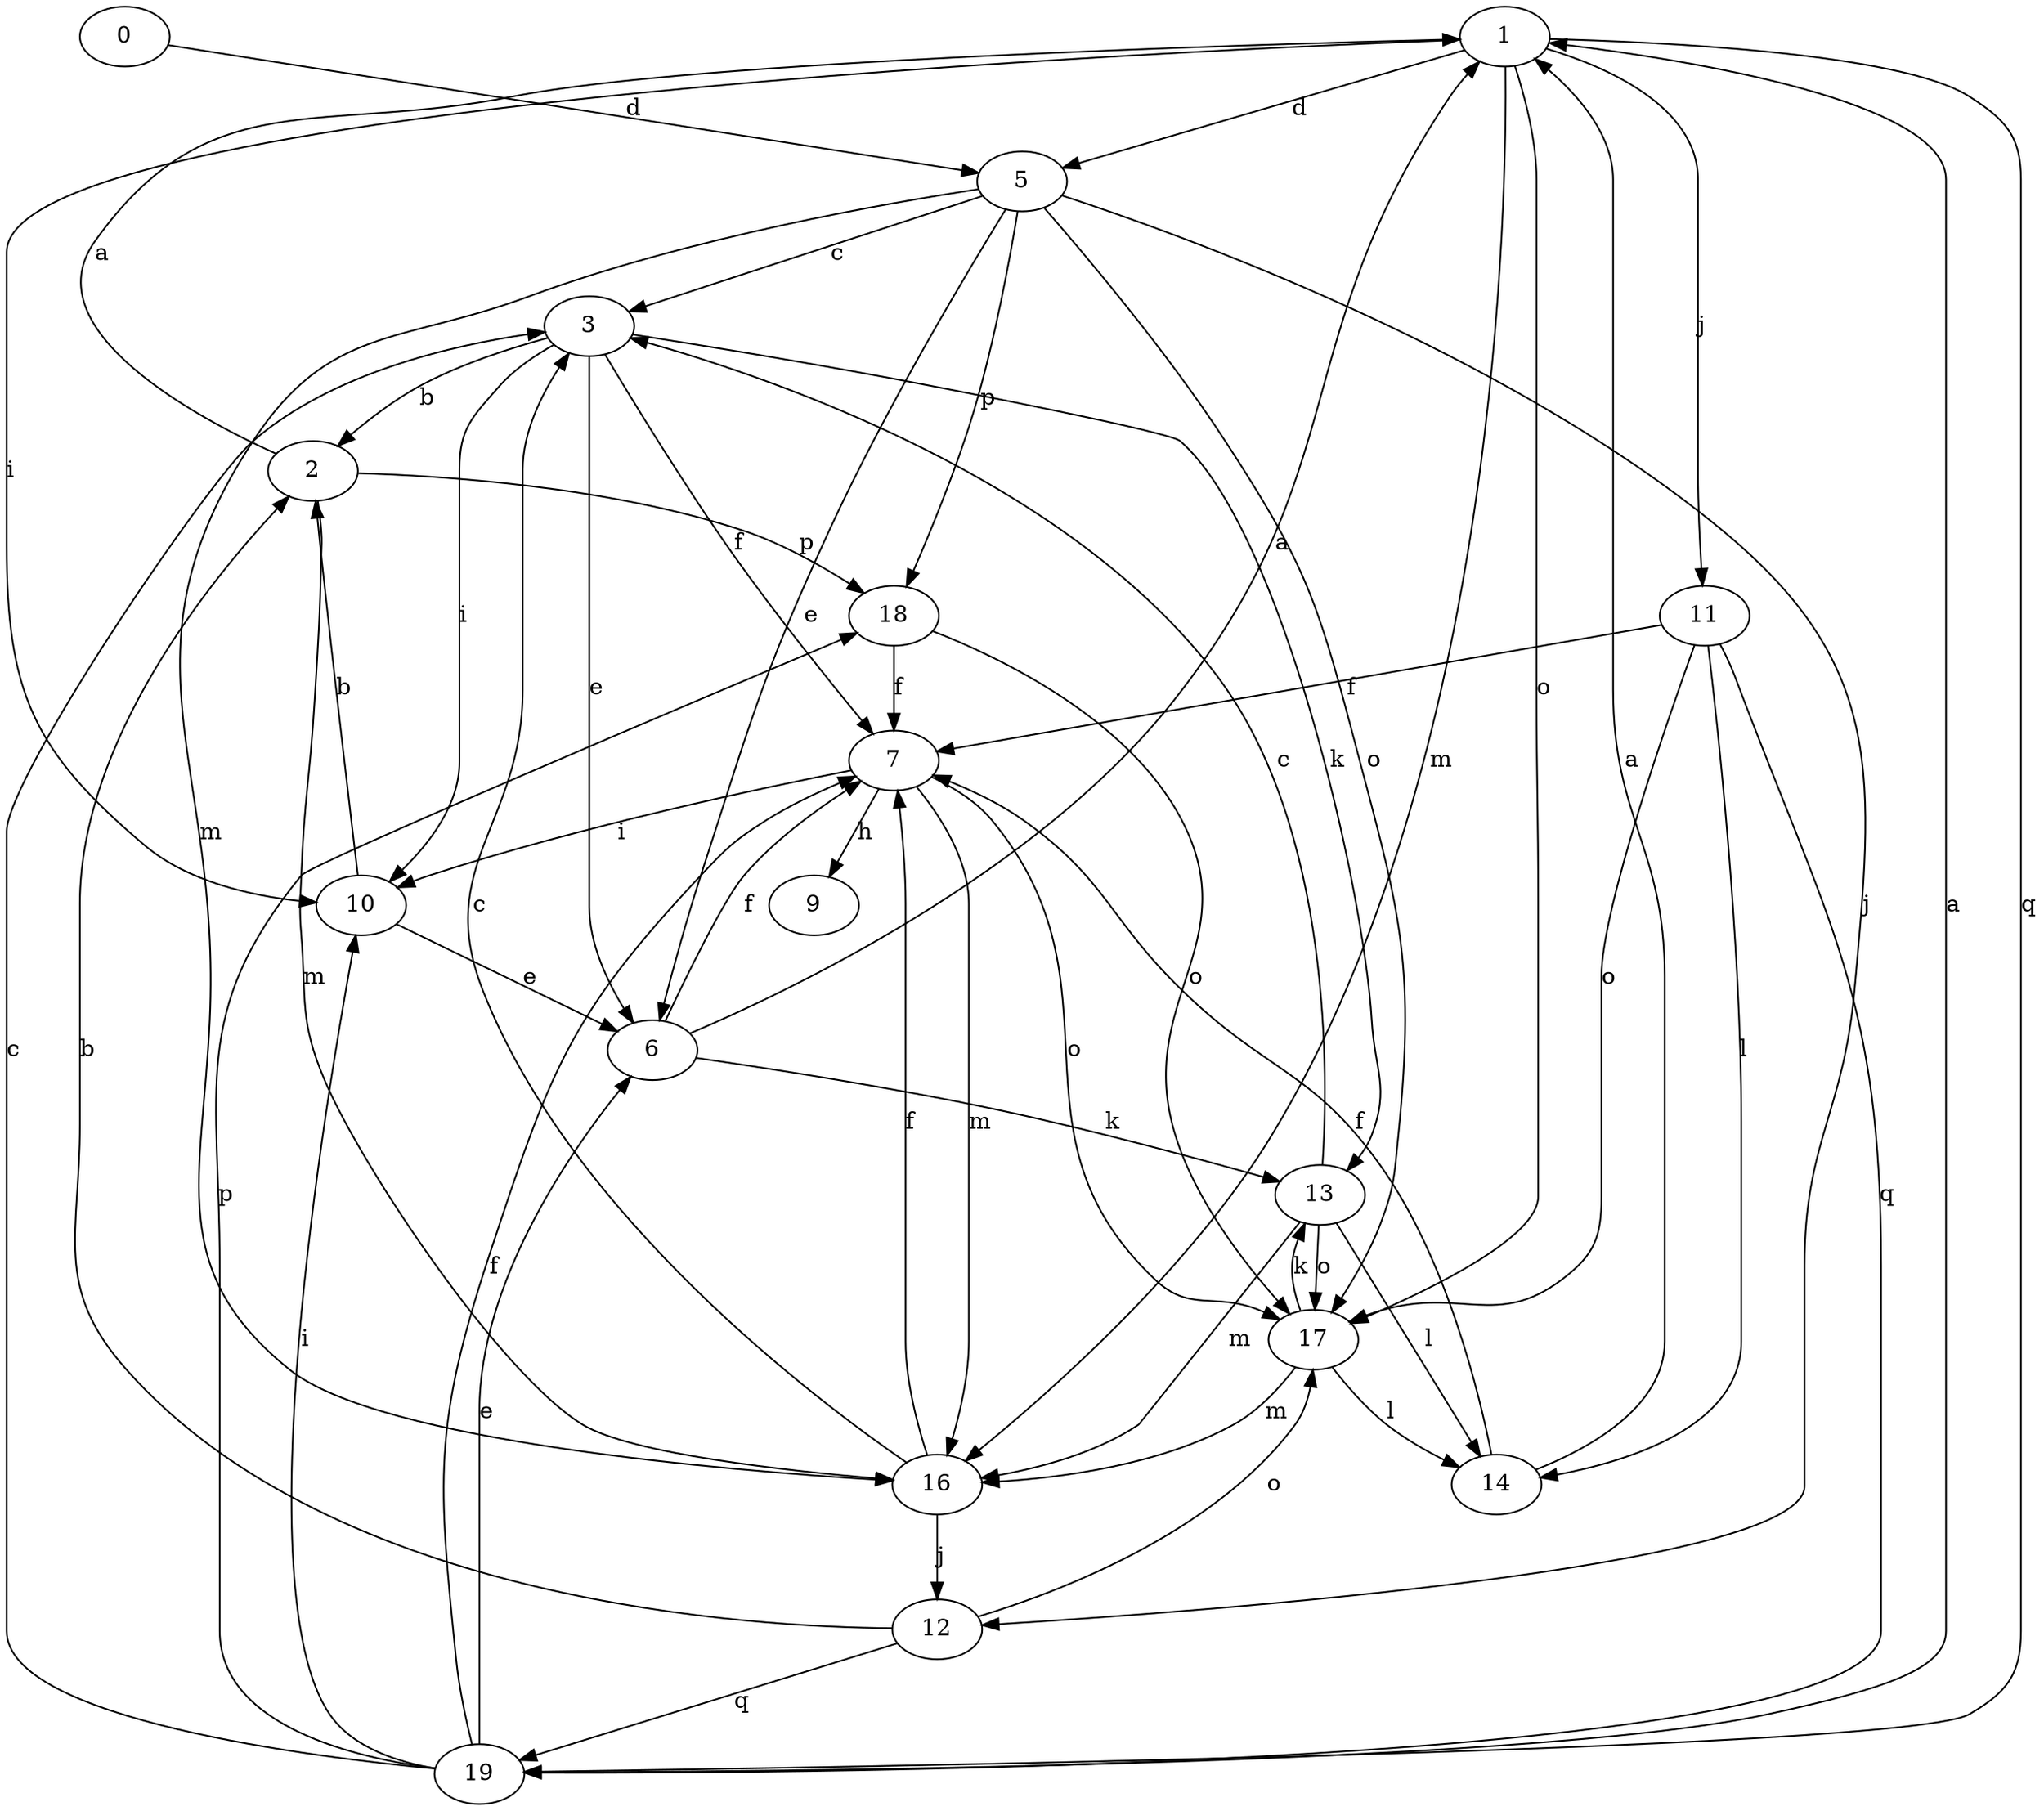 strict digraph  {
1;
2;
3;
5;
6;
0;
7;
9;
10;
11;
12;
13;
14;
16;
17;
18;
19;
1 -> 5  [label=d];
1 -> 10  [label=i];
1 -> 11  [label=j];
1 -> 16  [label=m];
1 -> 17  [label=o];
1 -> 19  [label=q];
2 -> 1  [label=a];
2 -> 16  [label=m];
2 -> 18  [label=p];
3 -> 2  [label=b];
3 -> 6  [label=e];
3 -> 7  [label=f];
3 -> 10  [label=i];
3 -> 13  [label=k];
5 -> 3  [label=c];
5 -> 6  [label=e];
5 -> 12  [label=j];
5 -> 16  [label=m];
5 -> 17  [label=o];
5 -> 18  [label=p];
6 -> 1  [label=a];
6 -> 7  [label=f];
6 -> 13  [label=k];
0 -> 5  [label=d];
7 -> 9  [label=h];
7 -> 10  [label=i];
7 -> 16  [label=m];
7 -> 17  [label=o];
10 -> 2  [label=b];
10 -> 6  [label=e];
11 -> 7  [label=f];
11 -> 14  [label=l];
11 -> 17  [label=o];
11 -> 19  [label=q];
12 -> 2  [label=b];
12 -> 17  [label=o];
12 -> 19  [label=q];
13 -> 3  [label=c];
13 -> 14  [label=l];
13 -> 16  [label=m];
13 -> 17  [label=o];
14 -> 1  [label=a];
14 -> 7  [label=f];
16 -> 3  [label=c];
16 -> 7  [label=f];
16 -> 12  [label=j];
17 -> 13  [label=k];
17 -> 14  [label=l];
17 -> 16  [label=m];
18 -> 7  [label=f];
18 -> 17  [label=o];
19 -> 1  [label=a];
19 -> 3  [label=c];
19 -> 6  [label=e];
19 -> 7  [label=f];
19 -> 10  [label=i];
19 -> 18  [label=p];
}

